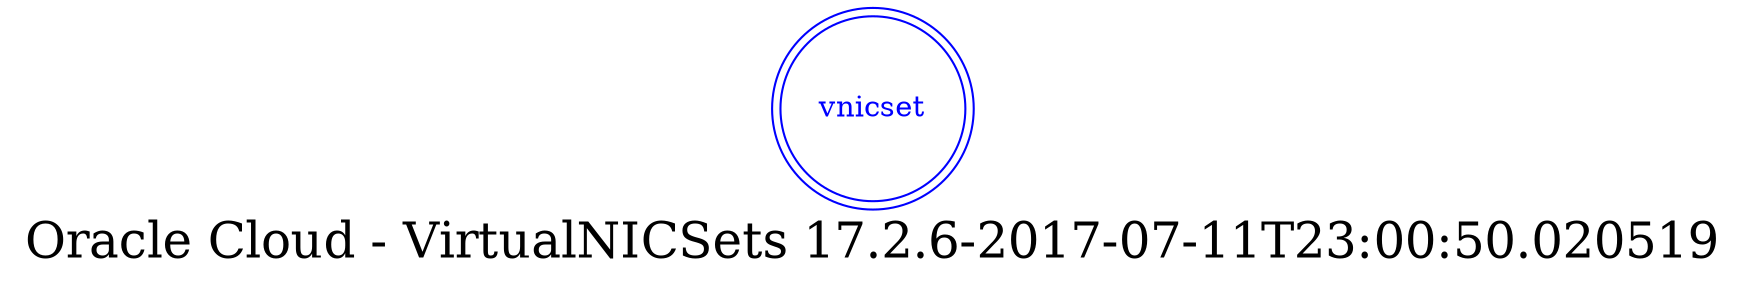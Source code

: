 digraph LexiconGraph {
graph[label="Oracle Cloud - VirtualNICSets 17.2.6-2017-07-11T23:00:50.020519", fontsize=24]
splines=true
"vnicset" [color=blue, fontcolor=blue, shape=doublecircle]
}
